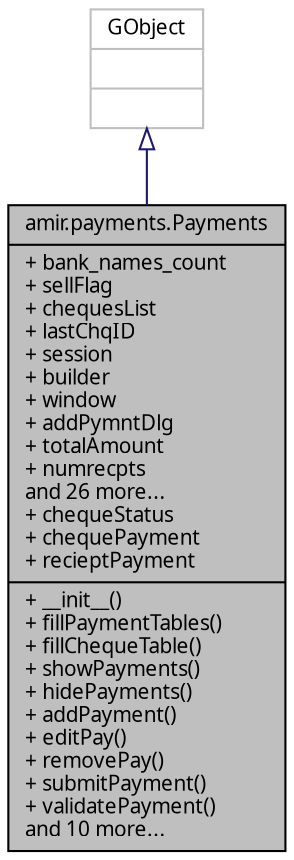 digraph "amir.payments.Payments"
{
 // LATEX_PDF_SIZE
  edge [fontname="FreeSans.ttf",fontsize="10",labelfontname="FreeSans.ttf",labelfontsize="10"];
  node [fontname="FreeSans.ttf",fontsize="10",shape=record];
  Node1 [label="{amir.payments.Payments\n|+ bank_names_count\l+ sellFlag\l+ chequesList\l+ lastChqID\l+ session\l+ builder\l+ window\l+ addPymntDlg\l+ totalAmount\l+ numrecpts\land 26 more...\l+ chequeStatus\l+ chequePayment\l+ recieptPayment\l|+ __init__()\l+ fillPaymentTables()\l+ fillChequeTable()\l+ showPayments()\l+ hidePayments()\l+ addPayment()\l+ editPay()\l+ removePay()\l+ submitPayment()\l+ validatePayment()\land 10 more...\l}",height=0.2,width=0.4,color="black", fillcolor="grey75", style="filled", fontcolor="black",tooltip=" "];
  Node2 -> Node1 [dir="back",color="midnightblue",fontsize="10",style="solid",arrowtail="onormal",fontname="FreeSans.ttf"];
  Node2 [label="{GObject\n||}",height=0.2,width=0.4,color="grey75", fillcolor="white", style="filled",tooltip=" "];
}
